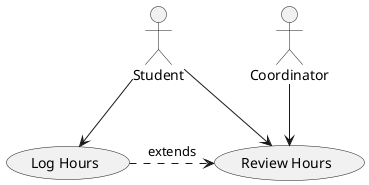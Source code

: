 @startuml
Student-->(Log Hours)
Student-->(Review Hours)
Coordinator-->(Review Hours)
(Log Hours).>(Review Hours) : extends
@enduml

